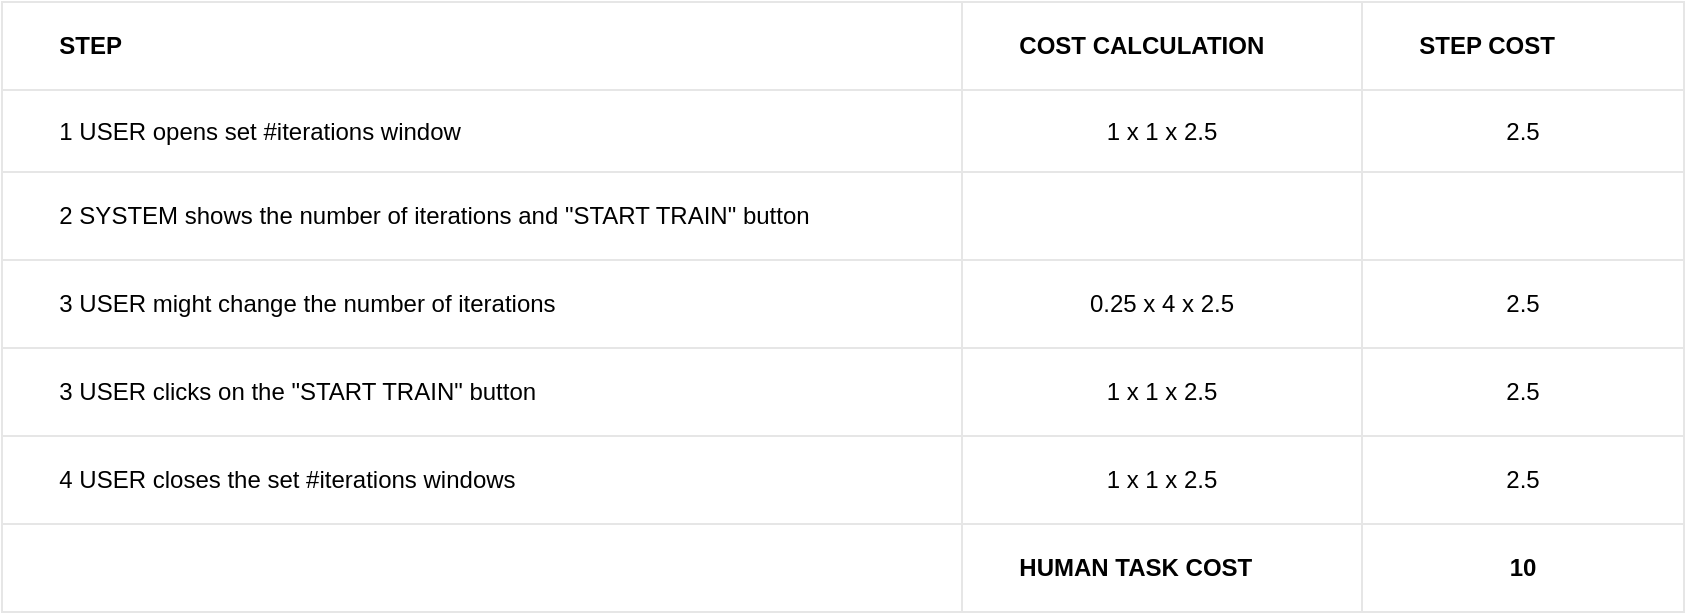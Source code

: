 <mxfile>
    <diagram name="Page-1" id="dpSzTjp27l3Y4wRQzpri">
        <mxGraphModel dx="1521" dy="1596" grid="1" gridSize="10" guides="1" tooltips="1" connect="1" arrows="1" fold="1" page="1" pageScale="1" pageWidth="827" pageHeight="1169" math="0" shadow="0">
            <root>
                <mxCell id="0"/>
                <mxCell id="1" parent="0"/>
                <mxCell id="aeb6ncdT7JwG7wCMBw5e-1" value="" style="childLayout=tableLayout;recursiveResize=0;shadow=0;strokeColor=#E6E6E6;align=center;" parent="1" vertex="1">
                    <mxGeometry x="-576" y="-89" width="841" height="305" as="geometry"/>
                </mxCell>
                <mxCell id="aeb6ncdT7JwG7wCMBw5e-2" value="" style="shape=tableRow;horizontal=0;startSize=0;swimlaneHead=0;swimlaneBody=0;top=0;left=0;bottom=0;right=0;dropTarget=0;collapsible=0;recursiveResize=0;expand=0;fontStyle=0;fillColor=none;strokeColor=inherit;" parent="aeb6ncdT7JwG7wCMBw5e-1" vertex="1">
                    <mxGeometry width="841" height="44" as="geometry"/>
                </mxCell>
                <mxCell id="aeb6ncdT7JwG7wCMBw5e-3" value="&lt;span style=&quot;white-space: pre;&quot;&gt;&#9;&lt;/span&gt;STEP" style="connectable=0;recursiveResize=0;strokeColor=inherit;fillColor=none;align=left;whiteSpace=wrap;html=1;fontStyle=1" parent="aeb6ncdT7JwG7wCMBw5e-2" vertex="1">
                    <mxGeometry width="480" height="44" as="geometry">
                        <mxRectangle width="480" height="44" as="alternateBounds"/>
                    </mxGeometry>
                </mxCell>
                <mxCell id="aeb6ncdT7JwG7wCMBw5e-4" value="&lt;span style=&quot;white-space: pre;&quot;&gt;&#9;&lt;/span&gt;COST CALCULATION" style="connectable=0;recursiveResize=0;strokeColor=inherit;fillColor=none;align=left;whiteSpace=wrap;html=1;fontStyle=1" parent="aeb6ncdT7JwG7wCMBw5e-2" vertex="1">
                    <mxGeometry x="480" width="200" height="44" as="geometry">
                        <mxRectangle width="200" height="44" as="alternateBounds"/>
                    </mxGeometry>
                </mxCell>
                <mxCell id="aeb6ncdT7JwG7wCMBw5e-5" value="&lt;span style=&quot;white-space: pre;&quot;&gt;&#9;&lt;/span&gt;STEP COST" style="connectable=0;recursiveResize=0;strokeColor=inherit;fillColor=none;align=left;whiteSpace=wrap;html=1;fontStyle=1" parent="aeb6ncdT7JwG7wCMBw5e-2" vertex="1">
                    <mxGeometry x="680" width="161" height="44" as="geometry">
                        <mxRectangle width="161" height="44" as="alternateBounds"/>
                    </mxGeometry>
                </mxCell>
                <mxCell id="aeb6ncdT7JwG7wCMBw5e-6" style="shape=tableRow;horizontal=0;startSize=0;swimlaneHead=0;swimlaneBody=0;top=0;left=0;bottom=0;right=0;dropTarget=0;collapsible=0;recursiveResize=0;expand=0;fontStyle=0;fillColor=none;strokeColor=inherit;align=left;" parent="aeb6ncdT7JwG7wCMBw5e-1" vertex="1">
                    <mxGeometry y="44" width="841" height="41" as="geometry"/>
                </mxCell>
                <mxCell id="aeb6ncdT7JwG7wCMBw5e-7" value="&lt;span style=&quot;white-space: pre;&quot;&gt;&#9;&lt;/span&gt;1 USER opens set #iterations window&amp;nbsp;" style="connectable=0;recursiveResize=0;strokeColor=inherit;fillColor=none;align=left;whiteSpace=wrap;html=1;" parent="aeb6ncdT7JwG7wCMBw5e-6" vertex="1">
                    <mxGeometry width="480" height="41" as="geometry">
                        <mxRectangle width="480" height="41" as="alternateBounds"/>
                    </mxGeometry>
                </mxCell>
                <mxCell id="aeb6ncdT7JwG7wCMBw5e-8" value="1 x 1 x 2.5" style="connectable=0;recursiveResize=0;strokeColor=inherit;fillColor=none;align=center;whiteSpace=wrap;html=1;" parent="aeb6ncdT7JwG7wCMBw5e-6" vertex="1">
                    <mxGeometry x="480" width="200" height="41" as="geometry">
                        <mxRectangle width="200" height="41" as="alternateBounds"/>
                    </mxGeometry>
                </mxCell>
                <mxCell id="aeb6ncdT7JwG7wCMBw5e-9" value="2.5" style="connectable=0;recursiveResize=0;strokeColor=inherit;fillColor=none;align=center;whiteSpace=wrap;html=1;" parent="aeb6ncdT7JwG7wCMBw5e-6" vertex="1">
                    <mxGeometry x="680" width="161" height="41" as="geometry">
                        <mxRectangle width="161" height="41" as="alternateBounds"/>
                    </mxGeometry>
                </mxCell>
                <mxCell id="aeb6ncdT7JwG7wCMBw5e-10" style="shape=tableRow;horizontal=0;startSize=0;swimlaneHead=0;swimlaneBody=0;top=0;left=0;bottom=0;right=0;dropTarget=0;collapsible=0;recursiveResize=0;expand=0;fontStyle=0;fillColor=none;strokeColor=inherit;" parent="aeb6ncdT7JwG7wCMBw5e-1" vertex="1">
                    <mxGeometry y="85" width="841" height="44" as="geometry"/>
                </mxCell>
                <mxCell id="aeb6ncdT7JwG7wCMBw5e-11" value="&lt;span style=&quot;white-space: pre;&quot;&gt;&#9;&lt;/span&gt;2 SYSTEM shows the number of iterations and &quot;START TRAIN&quot; button" style="connectable=0;recursiveResize=0;strokeColor=inherit;fillColor=none;align=left;whiteSpace=wrap;html=1;" parent="aeb6ncdT7JwG7wCMBw5e-10" vertex="1">
                    <mxGeometry width="480" height="44" as="geometry">
                        <mxRectangle width="480" height="44" as="alternateBounds"/>
                    </mxGeometry>
                </mxCell>
                <mxCell id="aeb6ncdT7JwG7wCMBw5e-12" value="" style="connectable=0;recursiveResize=0;strokeColor=inherit;fillColor=none;align=left;whiteSpace=wrap;html=1;" parent="aeb6ncdT7JwG7wCMBw5e-10" vertex="1">
                    <mxGeometry x="480" width="200" height="44" as="geometry">
                        <mxRectangle width="200" height="44" as="alternateBounds"/>
                    </mxGeometry>
                </mxCell>
                <mxCell id="aeb6ncdT7JwG7wCMBw5e-13" value="" style="connectable=0;recursiveResize=0;strokeColor=inherit;fillColor=none;align=left;whiteSpace=wrap;html=1;" parent="aeb6ncdT7JwG7wCMBw5e-10" vertex="1">
                    <mxGeometry x="680" width="161" height="44" as="geometry">
                        <mxRectangle width="161" height="44" as="alternateBounds"/>
                    </mxGeometry>
                </mxCell>
                <mxCell id="2" style="shape=tableRow;horizontal=0;startSize=0;swimlaneHead=0;swimlaneBody=0;top=0;left=0;bottom=0;right=0;dropTarget=0;collapsible=0;recursiveResize=0;expand=0;fontStyle=0;fillColor=none;strokeColor=inherit;" vertex="1" parent="aeb6ncdT7JwG7wCMBw5e-1">
                    <mxGeometry y="129" width="841" height="44" as="geometry"/>
                </mxCell>
                <mxCell id="3" value="&lt;span style=&quot;white-space: pre;&quot;&gt;&#9;&lt;/span&gt;3 USER might change the number of iterations" style="connectable=0;recursiveResize=0;strokeColor=inherit;fillColor=none;align=left;whiteSpace=wrap;html=1;" vertex="1" parent="2">
                    <mxGeometry width="480" height="44" as="geometry">
                        <mxRectangle width="480" height="44" as="alternateBounds"/>
                    </mxGeometry>
                </mxCell>
                <mxCell id="4" value="0.25 x 4 x 2.5" style="connectable=0;recursiveResize=0;strokeColor=inherit;fillColor=none;align=center;whiteSpace=wrap;html=1;" vertex="1" parent="2">
                    <mxGeometry x="480" width="200" height="44" as="geometry">
                        <mxRectangle width="200" height="44" as="alternateBounds"/>
                    </mxGeometry>
                </mxCell>
                <mxCell id="5" value="2.5" style="connectable=0;recursiveResize=0;strokeColor=inherit;fillColor=none;align=center;whiteSpace=wrap;html=1;" vertex="1" parent="2">
                    <mxGeometry x="680" width="161" height="44" as="geometry">
                        <mxRectangle width="161" height="44" as="alternateBounds"/>
                    </mxGeometry>
                </mxCell>
                <mxCell id="aeb6ncdT7JwG7wCMBw5e-18" style="shape=tableRow;horizontal=0;startSize=0;swimlaneHead=0;swimlaneBody=0;top=0;left=0;bottom=0;right=0;dropTarget=0;collapsible=0;recursiveResize=0;expand=0;fontStyle=0;fillColor=none;strokeColor=inherit;" parent="aeb6ncdT7JwG7wCMBw5e-1" vertex="1">
                    <mxGeometry y="173" width="841" height="44" as="geometry"/>
                </mxCell>
                <mxCell id="aeb6ncdT7JwG7wCMBw5e-19" value="&lt;span style=&quot;&quot;&gt;&lt;span style=&quot;white-space: pre;&quot;&gt;&amp;nbsp;&amp;nbsp;&amp;nbsp;&amp;nbsp;&lt;span style=&quot;white-space: pre;&quot;&gt;&#9;&lt;/span&gt;&lt;/span&gt;&lt;/span&gt;3 USER clicks on the &quot;START TRAIN&quot; button" style="connectable=0;recursiveResize=0;strokeColor=inherit;fillColor=none;align=left;whiteSpace=wrap;html=1;" parent="aeb6ncdT7JwG7wCMBw5e-18" vertex="1">
                    <mxGeometry width="480" height="44" as="geometry">
                        <mxRectangle width="480" height="44" as="alternateBounds"/>
                    </mxGeometry>
                </mxCell>
                <mxCell id="aeb6ncdT7JwG7wCMBw5e-20" value="1 x 1 x 2.5" style="connectable=0;recursiveResize=0;strokeColor=inherit;fillColor=none;align=center;whiteSpace=wrap;html=1;" parent="aeb6ncdT7JwG7wCMBw5e-18" vertex="1">
                    <mxGeometry x="480" width="200" height="44" as="geometry">
                        <mxRectangle width="200" height="44" as="alternateBounds"/>
                    </mxGeometry>
                </mxCell>
                <mxCell id="aeb6ncdT7JwG7wCMBw5e-21" value="2.5" style="connectable=0;recursiveResize=0;strokeColor=inherit;fillColor=none;align=center;whiteSpace=wrap;html=1;" parent="aeb6ncdT7JwG7wCMBw5e-18" vertex="1">
                    <mxGeometry x="680" width="161" height="44" as="geometry">
                        <mxRectangle width="161" height="44" as="alternateBounds"/>
                    </mxGeometry>
                </mxCell>
                <mxCell id="aeb6ncdT7JwG7wCMBw5e-77" style="shape=tableRow;horizontal=0;startSize=0;swimlaneHead=0;swimlaneBody=0;top=0;left=0;bottom=0;right=0;dropTarget=0;collapsible=0;recursiveResize=0;expand=0;fontStyle=0;fillColor=none;strokeColor=inherit;" parent="aeb6ncdT7JwG7wCMBw5e-1" vertex="1">
                    <mxGeometry y="217" width="841" height="44" as="geometry"/>
                </mxCell>
                <mxCell id="aeb6ncdT7JwG7wCMBw5e-78" value="&lt;span style=&quot;white-space: pre;&quot;&gt;&#9;&lt;/span&gt;4 USER closes the set #iterations windows" style="connectable=0;recursiveResize=0;strokeColor=inherit;fillColor=none;align=left;whiteSpace=wrap;html=1;" parent="aeb6ncdT7JwG7wCMBw5e-77" vertex="1">
                    <mxGeometry width="480" height="44" as="geometry">
                        <mxRectangle width="480" height="44" as="alternateBounds"/>
                    </mxGeometry>
                </mxCell>
                <mxCell id="aeb6ncdT7JwG7wCMBw5e-79" value="1 x 1 x 2.5" style="connectable=0;recursiveResize=0;strokeColor=inherit;fillColor=none;align=center;whiteSpace=wrap;html=1;" parent="aeb6ncdT7JwG7wCMBw5e-77" vertex="1">
                    <mxGeometry x="480" width="200" height="44" as="geometry">
                        <mxRectangle width="200" height="44" as="alternateBounds"/>
                    </mxGeometry>
                </mxCell>
                <mxCell id="aeb6ncdT7JwG7wCMBw5e-80" value="2.5" style="connectable=0;recursiveResize=0;strokeColor=inherit;fillColor=none;align=center;whiteSpace=wrap;html=1;" parent="aeb6ncdT7JwG7wCMBw5e-77" vertex="1">
                    <mxGeometry x="680" width="161" height="44" as="geometry">
                        <mxRectangle width="161" height="44" as="alternateBounds"/>
                    </mxGeometry>
                </mxCell>
                <mxCell id="aeb6ncdT7JwG7wCMBw5e-22" style="shape=tableRow;horizontal=0;startSize=0;swimlaneHead=0;swimlaneBody=0;top=0;left=0;bottom=0;right=0;dropTarget=0;collapsible=0;recursiveResize=0;expand=0;fontStyle=0;fillColor=none;strokeColor=inherit;" parent="aeb6ncdT7JwG7wCMBw5e-1" vertex="1">
                    <mxGeometry y="261" width="841" height="44" as="geometry"/>
                </mxCell>
                <mxCell id="aeb6ncdT7JwG7wCMBw5e-23" value="" style="connectable=0;recursiveResize=0;strokeColor=inherit;fillColor=none;align=left;whiteSpace=wrap;html=1;" parent="aeb6ncdT7JwG7wCMBw5e-22" vertex="1">
                    <mxGeometry width="480" height="44" as="geometry">
                        <mxRectangle width="480" height="44" as="alternateBounds"/>
                    </mxGeometry>
                </mxCell>
                <mxCell id="aeb6ncdT7JwG7wCMBw5e-24" value="&#9;&lt;span style=&quot;font-weight: 700;&quot;&gt;&lt;span style=&quot;white-space: pre;&quot;&gt;&#9;&lt;/span&gt;HUMAN TASK COST&lt;/span&gt;" style="connectable=0;recursiveResize=0;strokeColor=inherit;fillColor=none;align=left;whiteSpace=wrap;html=1;" parent="aeb6ncdT7JwG7wCMBw5e-22" vertex="1">
                    <mxGeometry x="480" width="200" height="44" as="geometry">
                        <mxRectangle width="200" height="44" as="alternateBounds"/>
                    </mxGeometry>
                </mxCell>
                <mxCell id="aeb6ncdT7JwG7wCMBw5e-25" value="&lt;b&gt;10&lt;/b&gt;" style="connectable=0;recursiveResize=0;strokeColor=inherit;fillColor=none;align=center;whiteSpace=wrap;html=1;" parent="aeb6ncdT7JwG7wCMBw5e-22" vertex="1">
                    <mxGeometry x="680" width="161" height="44" as="geometry">
                        <mxRectangle width="161" height="44" as="alternateBounds"/>
                    </mxGeometry>
                </mxCell>
            </root>
        </mxGraphModel>
    </diagram>
</mxfile>